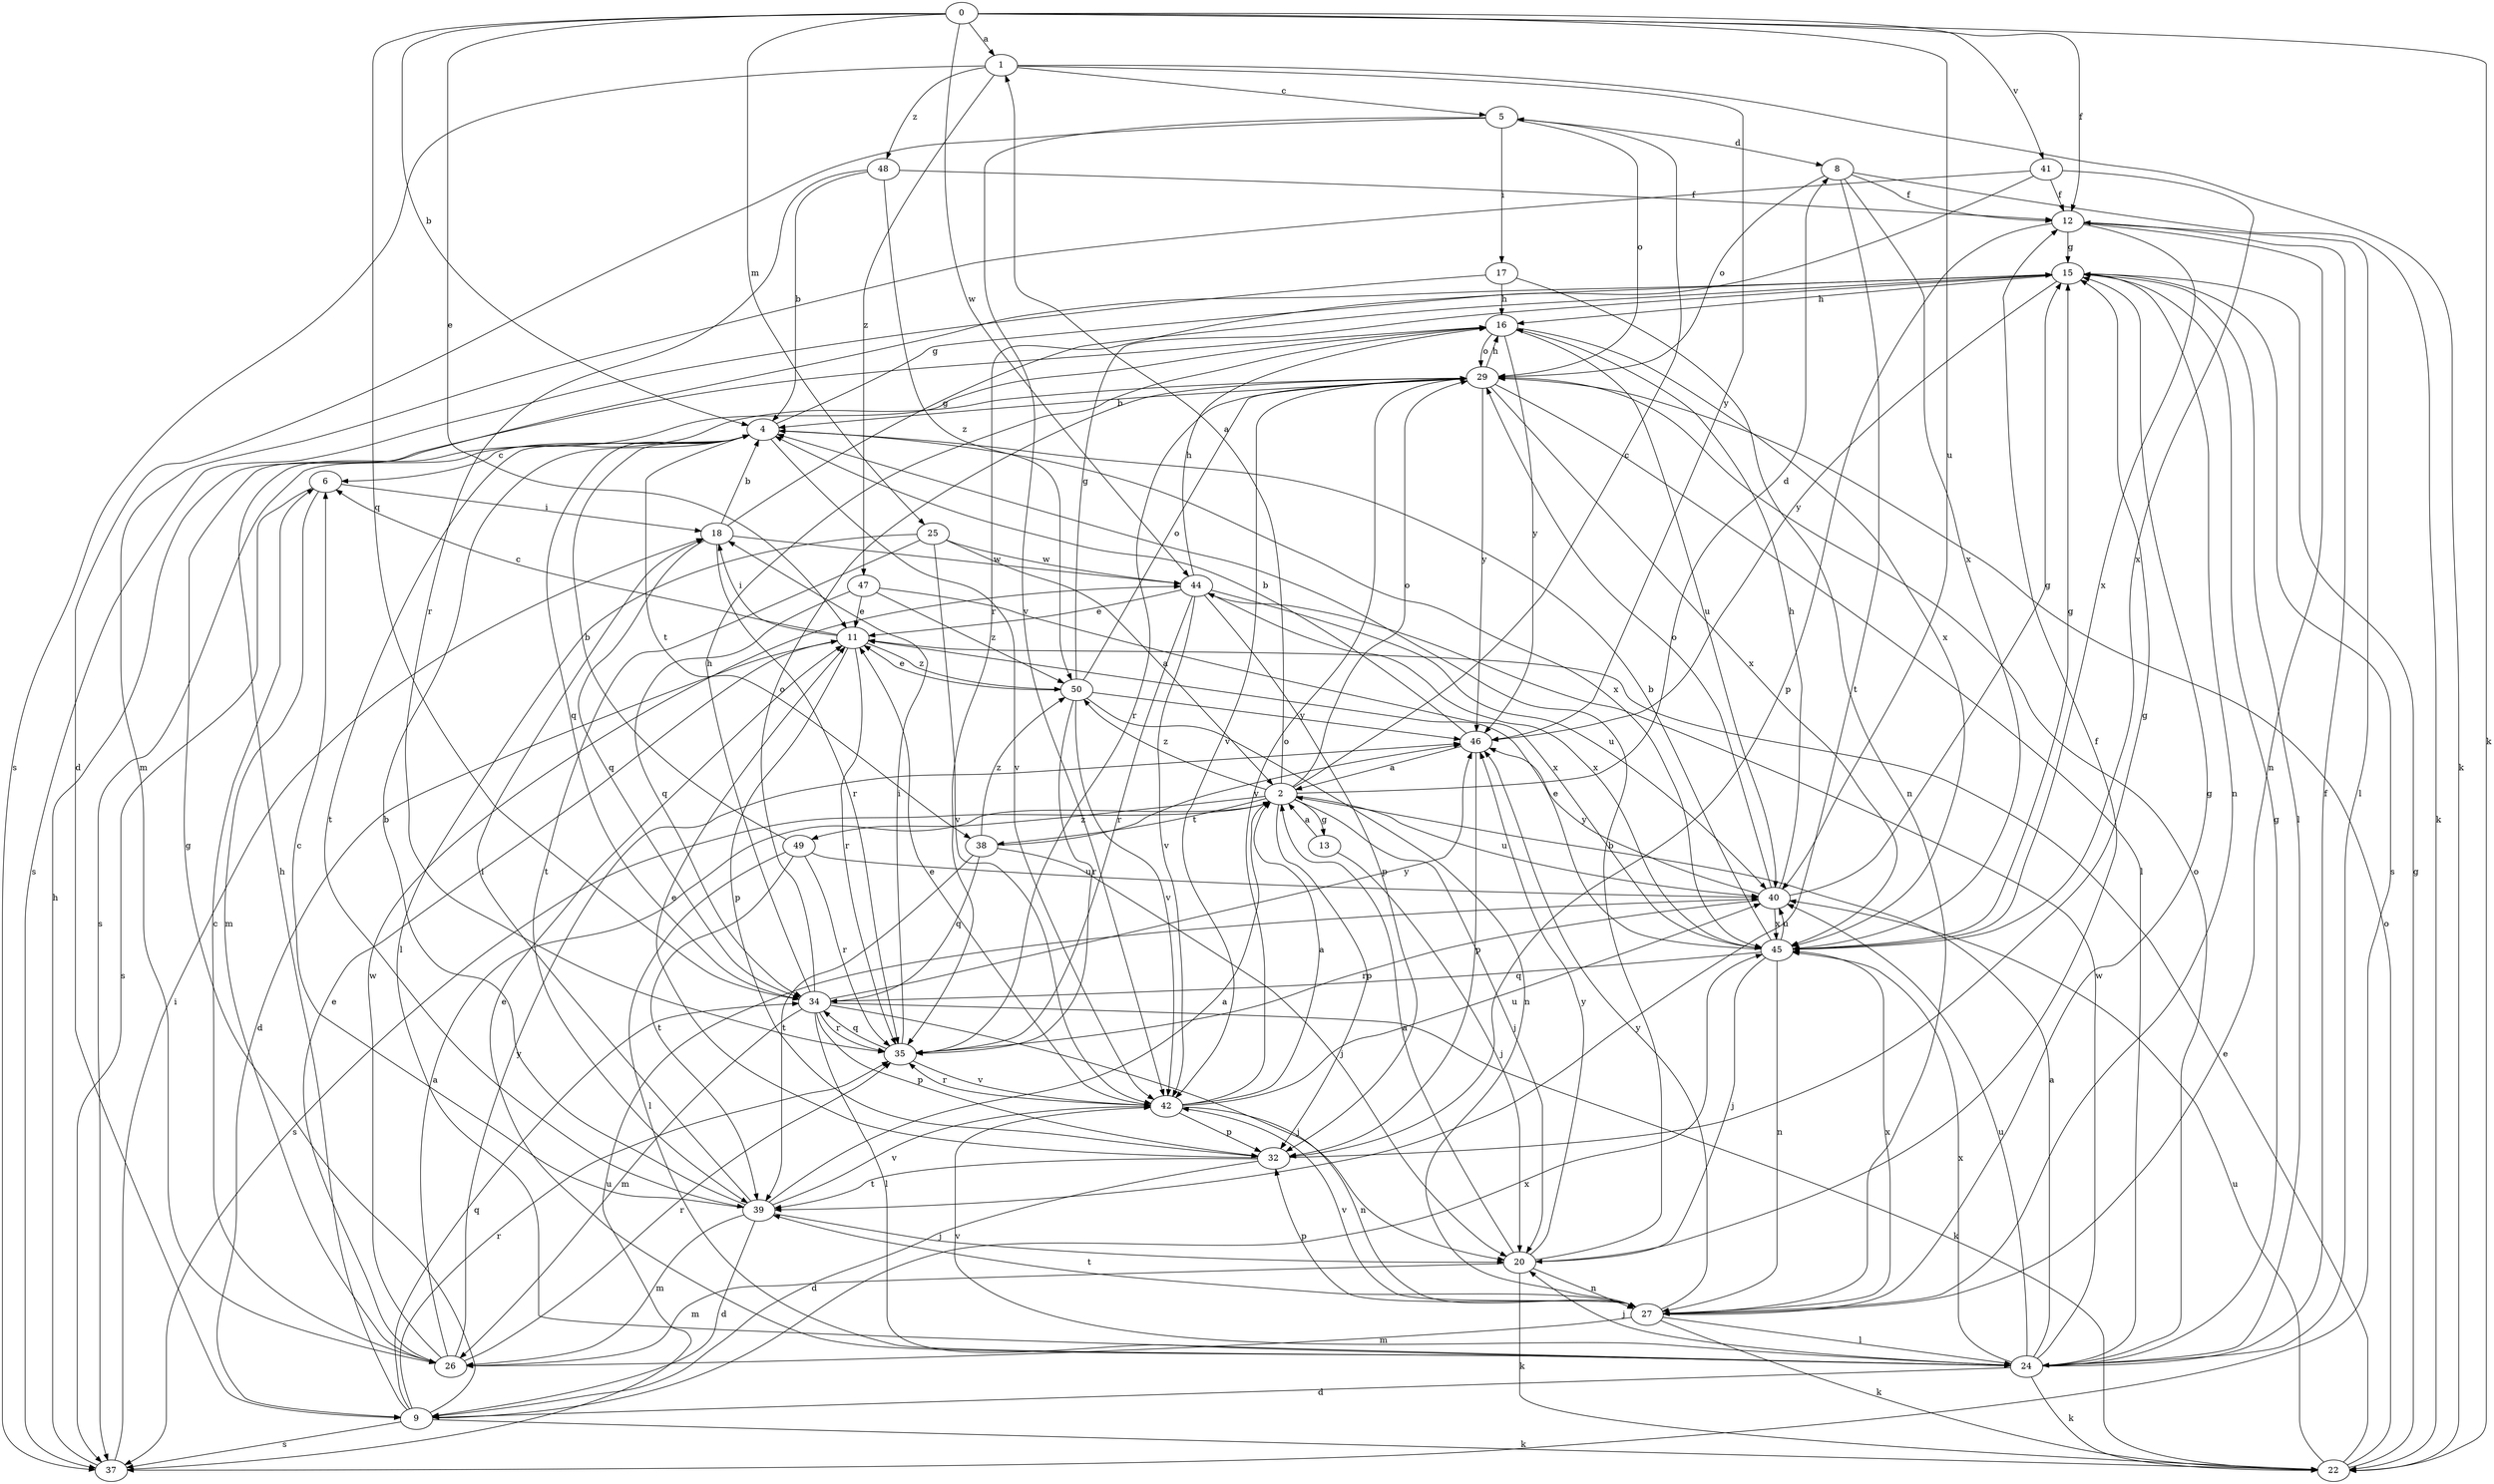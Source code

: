 strict digraph  {
0;
1;
2;
4;
5;
6;
8;
9;
11;
12;
13;
15;
16;
17;
18;
20;
22;
24;
25;
26;
27;
29;
32;
34;
35;
37;
38;
39;
40;
41;
42;
44;
45;
46;
47;
48;
49;
50;
0 -> 1  [label=a];
0 -> 4  [label=b];
0 -> 11  [label=e];
0 -> 12  [label=f];
0 -> 22  [label=k];
0 -> 25  [label=m];
0 -> 34  [label=q];
0 -> 40  [label=u];
0 -> 41  [label=v];
0 -> 44  [label=w];
1 -> 5  [label=c];
1 -> 22  [label=k];
1 -> 37  [label=s];
1 -> 46  [label=y];
1 -> 47  [label=z];
1 -> 48  [label=z];
2 -> 1  [label=a];
2 -> 5  [label=c];
2 -> 8  [label=d];
2 -> 13  [label=g];
2 -> 20  [label=j];
2 -> 29  [label=o];
2 -> 32  [label=p];
2 -> 37  [label=s];
2 -> 38  [label=t];
2 -> 40  [label=u];
2 -> 49  [label=z];
2 -> 50  [label=z];
4 -> 6  [label=c];
4 -> 15  [label=g];
4 -> 34  [label=q];
4 -> 38  [label=t];
4 -> 39  [label=t];
4 -> 42  [label=v];
4 -> 45  [label=x];
5 -> 8  [label=d];
5 -> 9  [label=d];
5 -> 17  [label=i];
5 -> 29  [label=o];
5 -> 42  [label=v];
6 -> 18  [label=i];
6 -> 26  [label=m];
6 -> 37  [label=s];
8 -> 12  [label=f];
8 -> 22  [label=k];
8 -> 29  [label=o];
8 -> 39  [label=t];
8 -> 45  [label=x];
9 -> 15  [label=g];
9 -> 16  [label=h];
9 -> 22  [label=k];
9 -> 34  [label=q];
9 -> 35  [label=r];
9 -> 37  [label=s];
9 -> 45  [label=x];
11 -> 6  [label=c];
11 -> 9  [label=d];
11 -> 18  [label=i];
11 -> 32  [label=p];
11 -> 35  [label=r];
11 -> 50  [label=z];
12 -> 15  [label=g];
12 -> 24  [label=l];
12 -> 27  [label=n];
12 -> 32  [label=p];
12 -> 45  [label=x];
13 -> 2  [label=a];
13 -> 20  [label=j];
15 -> 16  [label=h];
15 -> 24  [label=l];
15 -> 27  [label=n];
15 -> 37  [label=s];
15 -> 46  [label=y];
16 -> 29  [label=o];
16 -> 40  [label=u];
16 -> 45  [label=x];
16 -> 46  [label=y];
17 -> 16  [label=h];
17 -> 27  [label=n];
17 -> 37  [label=s];
18 -> 4  [label=b];
18 -> 15  [label=g];
18 -> 34  [label=q];
18 -> 35  [label=r];
18 -> 44  [label=w];
20 -> 2  [label=a];
20 -> 4  [label=b];
20 -> 12  [label=f];
20 -> 22  [label=k];
20 -> 26  [label=m];
20 -> 27  [label=n];
20 -> 46  [label=y];
22 -> 11  [label=e];
22 -> 15  [label=g];
22 -> 29  [label=o];
22 -> 40  [label=u];
24 -> 2  [label=a];
24 -> 9  [label=d];
24 -> 11  [label=e];
24 -> 12  [label=f];
24 -> 15  [label=g];
24 -> 20  [label=j];
24 -> 22  [label=k];
24 -> 29  [label=o];
24 -> 40  [label=u];
24 -> 42  [label=v];
24 -> 44  [label=w];
24 -> 45  [label=x];
25 -> 2  [label=a];
25 -> 24  [label=l];
25 -> 39  [label=t];
25 -> 42  [label=v];
25 -> 44  [label=w];
26 -> 2  [label=a];
26 -> 6  [label=c];
26 -> 11  [label=e];
26 -> 35  [label=r];
26 -> 44  [label=w];
26 -> 46  [label=y];
27 -> 15  [label=g];
27 -> 22  [label=k];
27 -> 24  [label=l];
27 -> 26  [label=m];
27 -> 32  [label=p];
27 -> 39  [label=t];
27 -> 42  [label=v];
27 -> 45  [label=x];
27 -> 46  [label=y];
29 -> 4  [label=b];
29 -> 16  [label=h];
29 -> 24  [label=l];
29 -> 35  [label=r];
29 -> 37  [label=s];
29 -> 42  [label=v];
29 -> 45  [label=x];
29 -> 46  [label=y];
32 -> 9  [label=d];
32 -> 11  [label=e];
32 -> 15  [label=g];
32 -> 39  [label=t];
34 -> 16  [label=h];
34 -> 20  [label=j];
34 -> 22  [label=k];
34 -> 24  [label=l];
34 -> 26  [label=m];
34 -> 29  [label=o];
34 -> 32  [label=p];
34 -> 35  [label=r];
34 -> 46  [label=y];
35 -> 18  [label=i];
35 -> 34  [label=q];
35 -> 42  [label=v];
37 -> 16  [label=h];
37 -> 18  [label=i];
37 -> 40  [label=u];
38 -> 20  [label=j];
38 -> 34  [label=q];
38 -> 39  [label=t];
38 -> 46  [label=y];
38 -> 50  [label=z];
39 -> 2  [label=a];
39 -> 4  [label=b];
39 -> 6  [label=c];
39 -> 9  [label=d];
39 -> 18  [label=i];
39 -> 20  [label=j];
39 -> 26  [label=m];
39 -> 42  [label=v];
40 -> 15  [label=g];
40 -> 16  [label=h];
40 -> 29  [label=o];
40 -> 35  [label=r];
40 -> 45  [label=x];
40 -> 46  [label=y];
41 -> 12  [label=f];
41 -> 26  [label=m];
41 -> 35  [label=r];
41 -> 45  [label=x];
42 -> 2  [label=a];
42 -> 11  [label=e];
42 -> 27  [label=n];
42 -> 29  [label=o];
42 -> 32  [label=p];
42 -> 35  [label=r];
42 -> 40  [label=u];
44 -> 11  [label=e];
44 -> 16  [label=h];
44 -> 32  [label=p];
44 -> 35  [label=r];
44 -> 40  [label=u];
44 -> 42  [label=v];
44 -> 45  [label=x];
45 -> 4  [label=b];
45 -> 11  [label=e];
45 -> 15  [label=g];
45 -> 20  [label=j];
45 -> 27  [label=n];
45 -> 34  [label=q];
45 -> 40  [label=u];
46 -> 2  [label=a];
46 -> 4  [label=b];
46 -> 32  [label=p];
47 -> 11  [label=e];
47 -> 34  [label=q];
47 -> 45  [label=x];
47 -> 50  [label=z];
48 -> 4  [label=b];
48 -> 12  [label=f];
48 -> 35  [label=r];
48 -> 50  [label=z];
49 -> 4  [label=b];
49 -> 24  [label=l];
49 -> 35  [label=r];
49 -> 39  [label=t];
49 -> 40  [label=u];
50 -> 11  [label=e];
50 -> 15  [label=g];
50 -> 27  [label=n];
50 -> 29  [label=o];
50 -> 35  [label=r];
50 -> 42  [label=v];
50 -> 46  [label=y];
}
